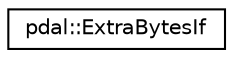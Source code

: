 digraph "Graphical Class Hierarchy"
{
  edge [fontname="Helvetica",fontsize="10",labelfontname="Helvetica",labelfontsize="10"];
  node [fontname="Helvetica",fontsize="10",shape=record];
  rankdir="LR";
  Node1 [label="pdal::ExtraBytesIf",height=0.2,width=0.4,color="black", fillcolor="white", style="filled",URL="$classpdal_1_1ExtraBytesIf.html"];
}
